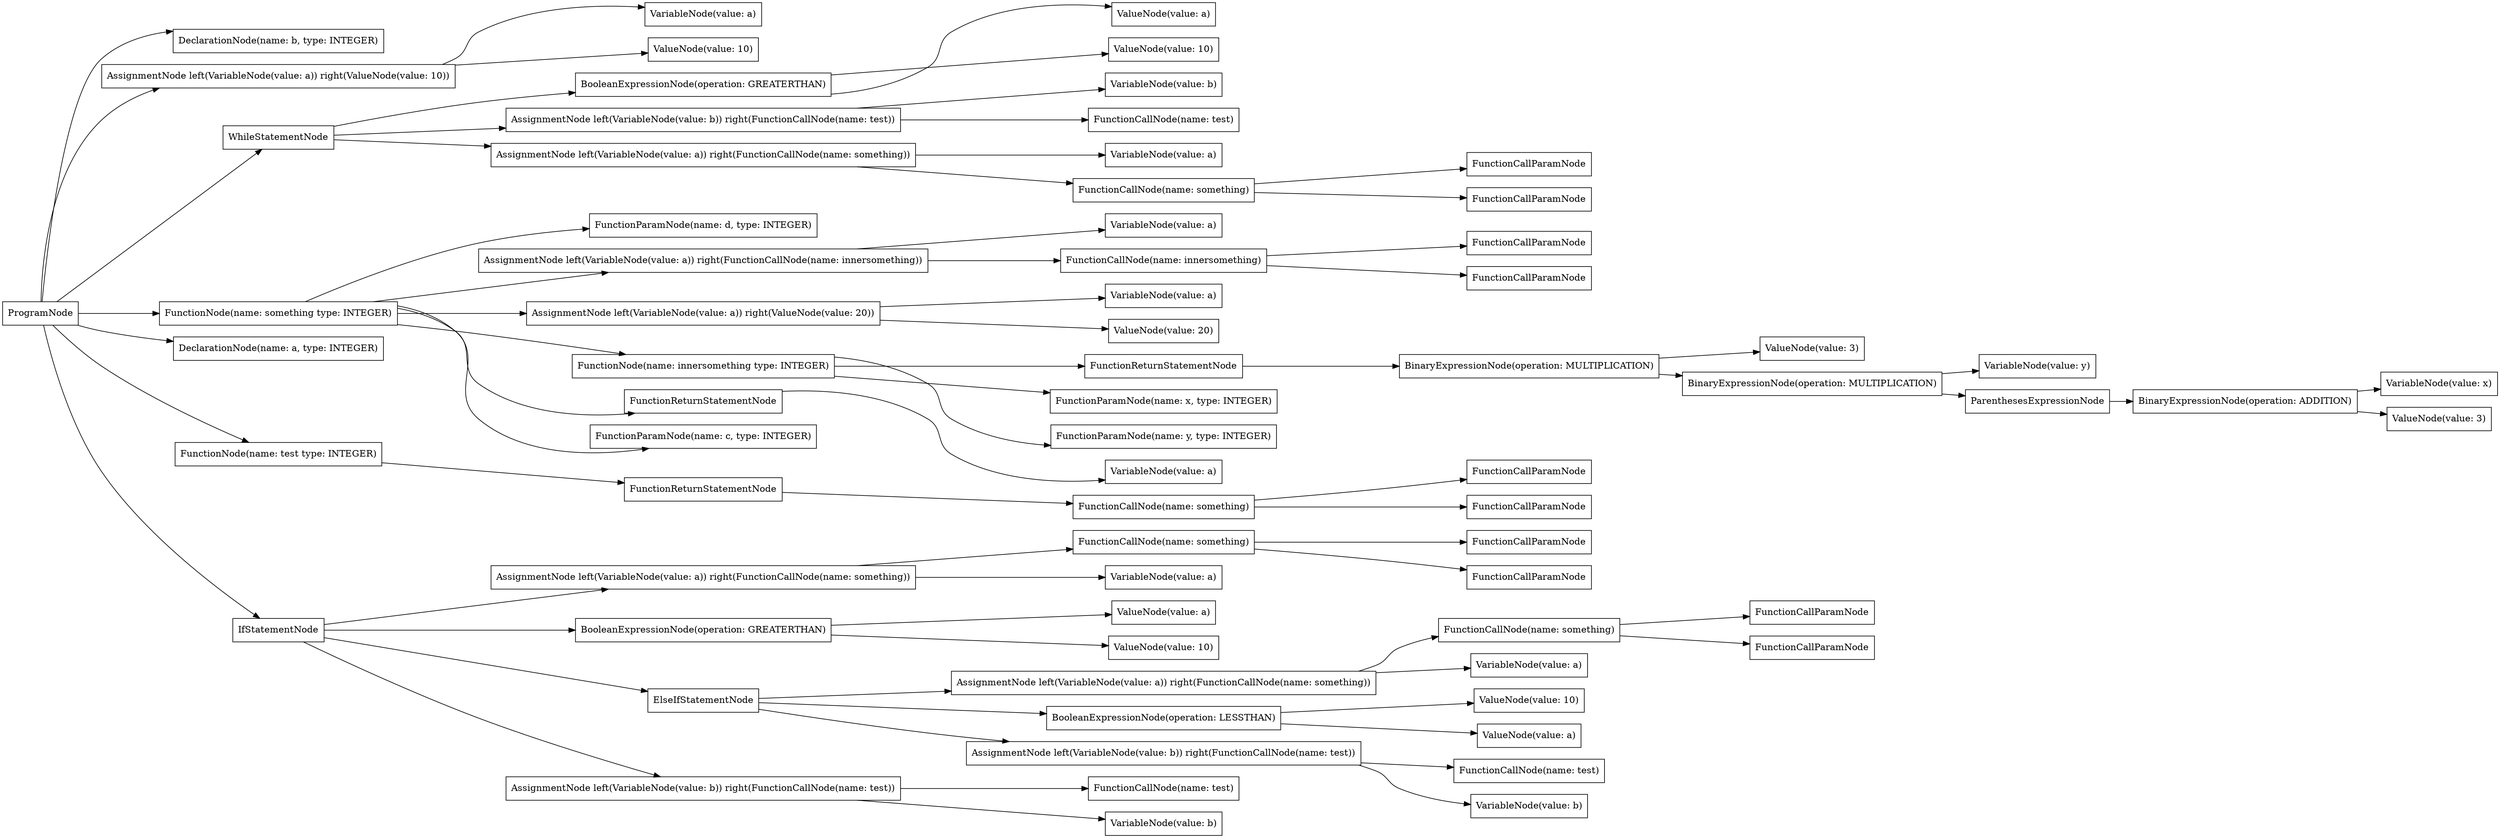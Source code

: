 digraph G {
rankdir=LR
"ba7cd319-f5f5-48fc-b52c-03f259baa208" [label="VariableNode(value: a)" shape="box"];
"6a30c720-e93c-4a98-b49c-fe5bdd84a677" [label="FunctionCallNode(name: something)" shape="box"];
"1ee82d0a-e587-4b59-9594-2fc1320df0e5" [label="FunctionParamNode(name: d, type: INTEGER)" shape="box"];
"3a01d3d0-cd5e-44a5-acff-a641bd0e0918" [label="ValueNode(value: 10)" shape="box"];
"edcb33a7-967e-4659-81fe-bc7b5e484b02" [label="FunctionCallNode(name: test)" shape="box"];
"20403b9d-220e-4d57-97a0-d8600a9b4d58" [label="VariableNode(value: a)" shape="box"];
"d8572f45-38f4-4ac7-a86a-dadeaf385825" [label="VariableNode(value: b)" shape="box"];
"5425f09d-a89f-49ca-98cc-722e846a4cef" [label="AssignmentNode left(VariableNode(value: a)) right(FunctionCallNode(name: something))" shape="box"];
"8101bd49-9556-4883-8b66-d7a37a8378d0" [label="DeclarationNode(name: b, type: INTEGER)" shape="box"];
"00f3e771-2438-4c91-a974-2193f45e8819" [label="AssignmentNode left(VariableNode(value: a)) right(ValueNode(value: 10))" shape="box"];
"a0e0d96d-0711-428f-8c91-2d88db9d291b" [label="FunctionCallParamNode" shape="box"];
"9ef79e8d-c359-43b3-882d-1ca1e0046615" [label="BinaryExpressionNode(operation: MULTIPLICATION)" shape="box"];
"605d15b4-31de-4604-bcdd-0aa59225617e" [label="WhileStatementNode" shape="box"];
"2dccef88-d745-40b8-8f71-a22adcc4ac31" [label="VariableNode(value: y)" shape="box"];
"3feffe56-5adc-4517-bb9f-1eb510c8f788" [label="FunctionNode(name: something type: INTEGER)" shape="box"];
"f2769aa4-a4db-41cb-8dbc-e1c90fe15376" [label="BinaryExpressionNode(operation: ADDITION)" shape="box"];
"664615ff-4674-45b7-a64c-098d3a26fe3f" [label="AssignmentNode left(VariableNode(value: a)) right(FunctionCallNode(name: something))" shape="box"];
"cf7a2c5b-ec36-47e8-af8d-503acd0ae7e7" [label="VariableNode(value: a)" shape="box"];
"27f34d0f-4e90-40df-a4bd-2dc1e80a1763" [label="FunctionCallParamNode" shape="box"];
"5f7d1a57-b735-46de-ae35-3fade60c3273" [label="AssignmentNode left(VariableNode(value: a)) right(FunctionCallNode(name: innersomething))" shape="box"];
"c0bf4cf2-ac29-49bc-86ae-5fd25ced80ef" [label="FunctionCallNode(name: something)" shape="box"];
"3e51e661-06bd-407a-bcde-ca70e44555b5" [label="VariableNode(value: a)" shape="box"];
"275cf1f3-f153-45fc-aab4-c9cceb1115dc" [label="VariableNode(value: b)" shape="box"];
"4ae609d8-6448-48e8-898e-44c27f813c68" [label="AssignmentNode left(VariableNode(value: a)) right(ValueNode(value: 20))" shape="box"];
"24d13ab4-b160-4dc5-b401-a737b1d6ba9e" [label="VariableNode(value: x)" shape="box"];
"90ab8299-1781-450c-ad08-3e0d7fdb25df" [label="BooleanExpressionNode(operation: GREATERTHAN)" shape="box"];
"7ac0d711-2ad2-48f8-9c54-3a5b995a1def" [label="FunctionCallParamNode" shape="box"];
"ccbe965a-8b69-4d1a-8078-f1b7c60b5e11" [label="FunctionCallNode(name: something)" shape="box"];
"5d6dd930-8afb-4ae5-9968-5d62cb72337f" [label="ValueNode(value: 3)" shape="box"];
"da9d2538-82fe-4acb-a071-c235d7059f14" [label="BooleanExpressionNode(operation: GREATERTHAN)" shape="box"];
"abe5e2b5-ee93-4467-843b-9d03c976a42c" [label="ValueNode(value: 3)" shape="box"];
"4821ab15-a8c0-4c6f-93bc-b7e0f20e0d83" [label="BinaryExpressionNode(operation: MULTIPLICATION)" shape="box"];
"ffa91e53-bd22-4b33-9a29-3903fb682962" [label="FunctionCallParamNode" shape="box"];
"f8b038ae-bf16-4edf-b456-21a80f627980" [label="ValueNode(value: a)" shape="box"];
"fb29d68b-bbf8-4534-bbbe-ef6a49fec18a" [label="ValueNode(value: a)" shape="box"];
"98ee23ad-af86-4c52-b558-620d46be7a33" [label="DeclarationNode(name: a, type: INTEGER)" shape="box"];
"3aba2325-3bf0-40de-a166-9be71d4ae5b5" [label="VariableNode(value: a)" shape="box"];
"47c7d91d-3d70-4314-92d7-071196af1607" [label="FunctionCallNode(name: innersomething)" shape="box"];
"7c195644-fb2a-4ccd-8563-fc0bda59d05b" [label="FunctionCallParamNode" shape="box"];
"9854b8df-0383-4b30-bb0d-68c4803ef19e" [label="FunctionCallParamNode" shape="box"];
"e9d1fb49-00d3-4281-b1d2-32799aecdcdc" [label="FunctionCallNode(name: test)" shape="box"];
"e2c39cf2-9606-472e-9ca3-40f504c6f0db" [label="FunctionCallNode(name: test)" shape="box"];
"e41329ee-dd29-4423-b583-6e8219049ca6" [label="FunctionNode(name: innersomething type: INTEGER)" shape="box"];
"59caa1c7-1362-4cb0-b75c-a2252e42ccb0" [label="BooleanExpressionNode(operation: LESSTHAN)" shape="box"];
"a7ff2ee3-3ed4-47e5-8fa4-661dfdc9548b" [label="FunctionReturnStatementNode" shape="box"];
"6b0a23d1-0625-426b-9816-f4f26ebcb49b" [label="ElseIfStatementNode" shape="box"];
"60294216-e2b3-471e-8989-25bd69b07fce" [label="FunctionReturnStatementNode" shape="box"];
"1654be0a-6300-448d-b09e-8e42616b5fba" [label="AssignmentNode left(VariableNode(value: b)) right(FunctionCallNode(name: test))" shape="box"];
"8183c243-3bc3-4a88-abf8-46d1bf296f54" [label="ParenthesesExpressionNode" shape="box"];
"f16fdf63-4efd-403c-813e-db812cd66cc4" [label="ValueNode(value: 20)" shape="box"];
"afe573ec-10fc-4709-b1e5-ddc301e219d8" [label="ValueNode(value: a)" shape="box"];
"88818b7b-d58c-46d1-baa3-24b4d0ce451f" [label="FunctionNode(name: test type: INTEGER)" shape="box"];
"f430e9c6-68a3-4725-abd3-92e358a71c86" [label="FunctionCallNode(name: something)" shape="box"];
"dddf5839-c046-4c65-b783-1d5200b33845" [label="FunctionReturnStatementNode" shape="box"];
"bcee558c-754f-4d7f-a155-2f8f907bde91" [label="ValueNode(value: 10)" shape="box"];
"784dda09-f439-476e-800c-60168e537cbd" [label="FunctionParamNode(name: x, type: INTEGER)" shape="box"];
"911cbf02-845a-47e1-8eed-a2501a2b485b" [label="IfStatementNode" shape="box"];
"d030f0b4-1f35-4bb9-b77c-cc3961319417" [label="FunctionCallParamNode" shape="box"];
"9da3faf3-031e-4271-af29-20a1b5c10307" [label="AssignmentNode left(VariableNode(value: b)) right(FunctionCallNode(name: test))" shape="box"];
"17b34008-e6f4-4876-8819-b4d5767ef379" [label="AssignmentNode left(VariableNode(value: b)) right(FunctionCallNode(name: test))" shape="box"];
"2b5297bf-59b8-426c-b777-4bbe6194e797" [label="AssignmentNode left(VariableNode(value: a)) right(FunctionCallNode(name: something))" shape="box"];
"1e833e11-54ff-4e87-8649-405cda267a2d" [label="ProgramNode" shape="box"];
"22a9246e-6d97-4199-be51-3a402db6739b" [label="VariableNode(value: a)" shape="box"];
"4704fa34-0db9-446f-9f96-384331c2b706" [label="FunctionParamNode(name: y, type: INTEGER)" shape="box"];
"621a8712-355e-48e1-9568-683ff908019f" [label="ValueNode(value: 10)" shape="box"];
"8ed14986-f118-42b6-b8fd-ddf4bccd55ca" [label="VariableNode(value: b)" shape="box"];
"8cae0629-ceb9-47f5-9785-1cdb817aec97" [label="FunctionCallParamNode" shape="box"];
"82698986-f944-4b1a-90c7-a0b05bcbea74" [label="FunctionCallParamNode" shape="box"];
"8b28a508-8e8d-415e-a647-0b0471d1009d" [label="FunctionParamNode(name: c, type: INTEGER)" shape="box"];
"3512b0cf-1685-4a1f-b2c0-4916a98b50e6" [label="VariableNode(value: a)" shape="box"];
"0553923c-553b-49ab-828e-f6f627e4cf9e" [label="ValueNode(value: 10)" shape="box"];
"84a41e98-b326-4e78-a4fc-747dd8d1e8cd" [label="FunctionCallParamNode" shape="box"];
"1e833e11-54ff-4e87-8649-405cda267a2d" -> "98ee23ad-af86-4c52-b558-620d46be7a33";
"1e833e11-54ff-4e87-8649-405cda267a2d" -> "8101bd49-9556-4883-8b66-d7a37a8378d0";
"1e833e11-54ff-4e87-8649-405cda267a2d" -> "00f3e771-2438-4c91-a974-2193f45e8819";
"00f3e771-2438-4c91-a974-2193f45e8819" -> "ba7cd319-f5f5-48fc-b52c-03f259baa208";
"00f3e771-2438-4c91-a974-2193f45e8819" -> "0553923c-553b-49ab-828e-f6f627e4cf9e";
"1e833e11-54ff-4e87-8649-405cda267a2d" -> "88818b7b-d58c-46d1-baa3-24b4d0ce451f";
"88818b7b-d58c-46d1-baa3-24b4d0ce451f" -> "60294216-e2b3-471e-8989-25bd69b07fce";
"60294216-e2b3-471e-8989-25bd69b07fce" -> "6a30c720-e93c-4a98-b49c-fe5bdd84a677";
"6a30c720-e93c-4a98-b49c-fe5bdd84a677" -> "27f34d0f-4e90-40df-a4bd-2dc1e80a1763";
"6a30c720-e93c-4a98-b49c-fe5bdd84a677" -> "ffa91e53-bd22-4b33-9a29-3903fb682962";
"1e833e11-54ff-4e87-8649-405cda267a2d" -> "3feffe56-5adc-4517-bb9f-1eb510c8f788";
"3feffe56-5adc-4517-bb9f-1eb510c8f788" -> "8b28a508-8e8d-415e-a647-0b0471d1009d";
"3feffe56-5adc-4517-bb9f-1eb510c8f788" -> "1ee82d0a-e587-4b59-9594-2fc1320df0e5";
"3feffe56-5adc-4517-bb9f-1eb510c8f788" -> "4ae609d8-6448-48e8-898e-44c27f813c68";
"4ae609d8-6448-48e8-898e-44c27f813c68" -> "3aba2325-3bf0-40de-a166-9be71d4ae5b5";
"4ae609d8-6448-48e8-898e-44c27f813c68" -> "f16fdf63-4efd-403c-813e-db812cd66cc4";
"3feffe56-5adc-4517-bb9f-1eb510c8f788" -> "e41329ee-dd29-4423-b583-6e8219049ca6";
"e41329ee-dd29-4423-b583-6e8219049ca6" -> "784dda09-f439-476e-800c-60168e537cbd";
"e41329ee-dd29-4423-b583-6e8219049ca6" -> "4704fa34-0db9-446f-9f96-384331c2b706";
"e41329ee-dd29-4423-b583-6e8219049ca6" -> "a7ff2ee3-3ed4-47e5-8fa4-661dfdc9548b";
"a7ff2ee3-3ed4-47e5-8fa4-661dfdc9548b" -> "9ef79e8d-c359-43b3-882d-1ca1e0046615";
"9ef79e8d-c359-43b3-882d-1ca1e0046615" -> "4821ab15-a8c0-4c6f-93bc-b7e0f20e0d83";
"4821ab15-a8c0-4c6f-93bc-b7e0f20e0d83" -> "8183c243-3bc3-4a88-abf8-46d1bf296f54";
"8183c243-3bc3-4a88-abf8-46d1bf296f54" -> "f2769aa4-a4db-41cb-8dbc-e1c90fe15376";
"f2769aa4-a4db-41cb-8dbc-e1c90fe15376" -> "24d13ab4-b160-4dc5-b401-a737b1d6ba9e";
"f2769aa4-a4db-41cb-8dbc-e1c90fe15376" -> "5d6dd930-8afb-4ae5-9968-5d62cb72337f";
"4821ab15-a8c0-4c6f-93bc-b7e0f20e0d83" -> "2dccef88-d745-40b8-8f71-a22adcc4ac31";
"9ef79e8d-c359-43b3-882d-1ca1e0046615" -> "abe5e2b5-ee93-4467-843b-9d03c976a42c";
"3feffe56-5adc-4517-bb9f-1eb510c8f788" -> "5f7d1a57-b735-46de-ae35-3fade60c3273";
"5f7d1a57-b735-46de-ae35-3fade60c3273" -> "cf7a2c5b-ec36-47e8-af8d-503acd0ae7e7";
"5f7d1a57-b735-46de-ae35-3fade60c3273" -> "47c7d91d-3d70-4314-92d7-071196af1607";
"47c7d91d-3d70-4314-92d7-071196af1607" -> "9854b8df-0383-4b30-bb0d-68c4803ef19e";
"47c7d91d-3d70-4314-92d7-071196af1607" -> "d030f0b4-1f35-4bb9-b77c-cc3961319417";
"3feffe56-5adc-4517-bb9f-1eb510c8f788" -> "dddf5839-c046-4c65-b783-1d5200b33845";
"dddf5839-c046-4c65-b783-1d5200b33845" -> "3e51e661-06bd-407a-bcde-ca70e44555b5";
"1e833e11-54ff-4e87-8649-405cda267a2d" -> "605d15b4-31de-4604-bcdd-0aa59225617e";
"605d15b4-31de-4604-bcdd-0aa59225617e" -> "90ab8299-1781-450c-ad08-3e0d7fdb25df";
"90ab8299-1781-450c-ad08-3e0d7fdb25df" -> "f8b038ae-bf16-4edf-b456-21a80f627980";
"90ab8299-1781-450c-ad08-3e0d7fdb25df" -> "bcee558c-754f-4d7f-a155-2f8f907bde91";
"605d15b4-31de-4604-bcdd-0aa59225617e" -> "2b5297bf-59b8-426c-b777-4bbe6194e797";
"2b5297bf-59b8-426c-b777-4bbe6194e797" -> "20403b9d-220e-4d57-97a0-d8600a9b4d58";
"2b5297bf-59b8-426c-b777-4bbe6194e797" -> "f430e9c6-68a3-4725-abd3-92e358a71c86";
"f430e9c6-68a3-4725-abd3-92e358a71c86" -> "82698986-f944-4b1a-90c7-a0b05bcbea74";
"f430e9c6-68a3-4725-abd3-92e358a71c86" -> "84a41e98-b326-4e78-a4fc-747dd8d1e8cd";
"605d15b4-31de-4604-bcdd-0aa59225617e" -> "1654be0a-6300-448d-b09e-8e42616b5fba";
"1654be0a-6300-448d-b09e-8e42616b5fba" -> "275cf1f3-f153-45fc-aab4-c9cceb1115dc";
"1654be0a-6300-448d-b09e-8e42616b5fba" -> "e9d1fb49-00d3-4281-b1d2-32799aecdcdc";
"1e833e11-54ff-4e87-8649-405cda267a2d" -> "911cbf02-845a-47e1-8eed-a2501a2b485b";
"911cbf02-845a-47e1-8eed-a2501a2b485b" -> "da9d2538-82fe-4acb-a071-c235d7059f14";
"da9d2538-82fe-4acb-a071-c235d7059f14" -> "fb29d68b-bbf8-4534-bbbe-ef6a49fec18a";
"da9d2538-82fe-4acb-a071-c235d7059f14" -> "621a8712-355e-48e1-9568-683ff908019f";
"911cbf02-845a-47e1-8eed-a2501a2b485b" -> "5425f09d-a89f-49ca-98cc-722e846a4cef";
"5425f09d-a89f-49ca-98cc-722e846a4cef" -> "22a9246e-6d97-4199-be51-3a402db6739b";
"5425f09d-a89f-49ca-98cc-722e846a4cef" -> "c0bf4cf2-ac29-49bc-86ae-5fd25ced80ef";
"c0bf4cf2-ac29-49bc-86ae-5fd25ced80ef" -> "a0e0d96d-0711-428f-8c91-2d88db9d291b";
"c0bf4cf2-ac29-49bc-86ae-5fd25ced80ef" -> "7c195644-fb2a-4ccd-8563-fc0bda59d05b";
"911cbf02-845a-47e1-8eed-a2501a2b485b" -> "17b34008-e6f4-4876-8819-b4d5767ef379";
"17b34008-e6f4-4876-8819-b4d5767ef379" -> "d8572f45-38f4-4ac7-a86a-dadeaf385825";
"17b34008-e6f4-4876-8819-b4d5767ef379" -> "edcb33a7-967e-4659-81fe-bc7b5e484b02";
"911cbf02-845a-47e1-8eed-a2501a2b485b" -> "6b0a23d1-0625-426b-9816-f4f26ebcb49b";
"6b0a23d1-0625-426b-9816-f4f26ebcb49b" -> "59caa1c7-1362-4cb0-b75c-a2252e42ccb0";
"59caa1c7-1362-4cb0-b75c-a2252e42ccb0" -> "afe573ec-10fc-4709-b1e5-ddc301e219d8";
"59caa1c7-1362-4cb0-b75c-a2252e42ccb0" -> "3a01d3d0-cd5e-44a5-acff-a641bd0e0918";
"6b0a23d1-0625-426b-9816-f4f26ebcb49b" -> "664615ff-4674-45b7-a64c-098d3a26fe3f";
"664615ff-4674-45b7-a64c-098d3a26fe3f" -> "3512b0cf-1685-4a1f-b2c0-4916a98b50e6";
"664615ff-4674-45b7-a64c-098d3a26fe3f" -> "ccbe965a-8b69-4d1a-8078-f1b7c60b5e11";
"ccbe965a-8b69-4d1a-8078-f1b7c60b5e11" -> "7ac0d711-2ad2-48f8-9c54-3a5b995a1def";
"ccbe965a-8b69-4d1a-8078-f1b7c60b5e11" -> "8cae0629-ceb9-47f5-9785-1cdb817aec97";
"6b0a23d1-0625-426b-9816-f4f26ebcb49b" -> "9da3faf3-031e-4271-af29-20a1b5c10307";
"9da3faf3-031e-4271-af29-20a1b5c10307" -> "8ed14986-f118-42b6-b8fd-ddf4bccd55ca";
"9da3faf3-031e-4271-af29-20a1b5c10307" -> "e2c39cf2-9606-472e-9ca3-40f504c6f0db";
}